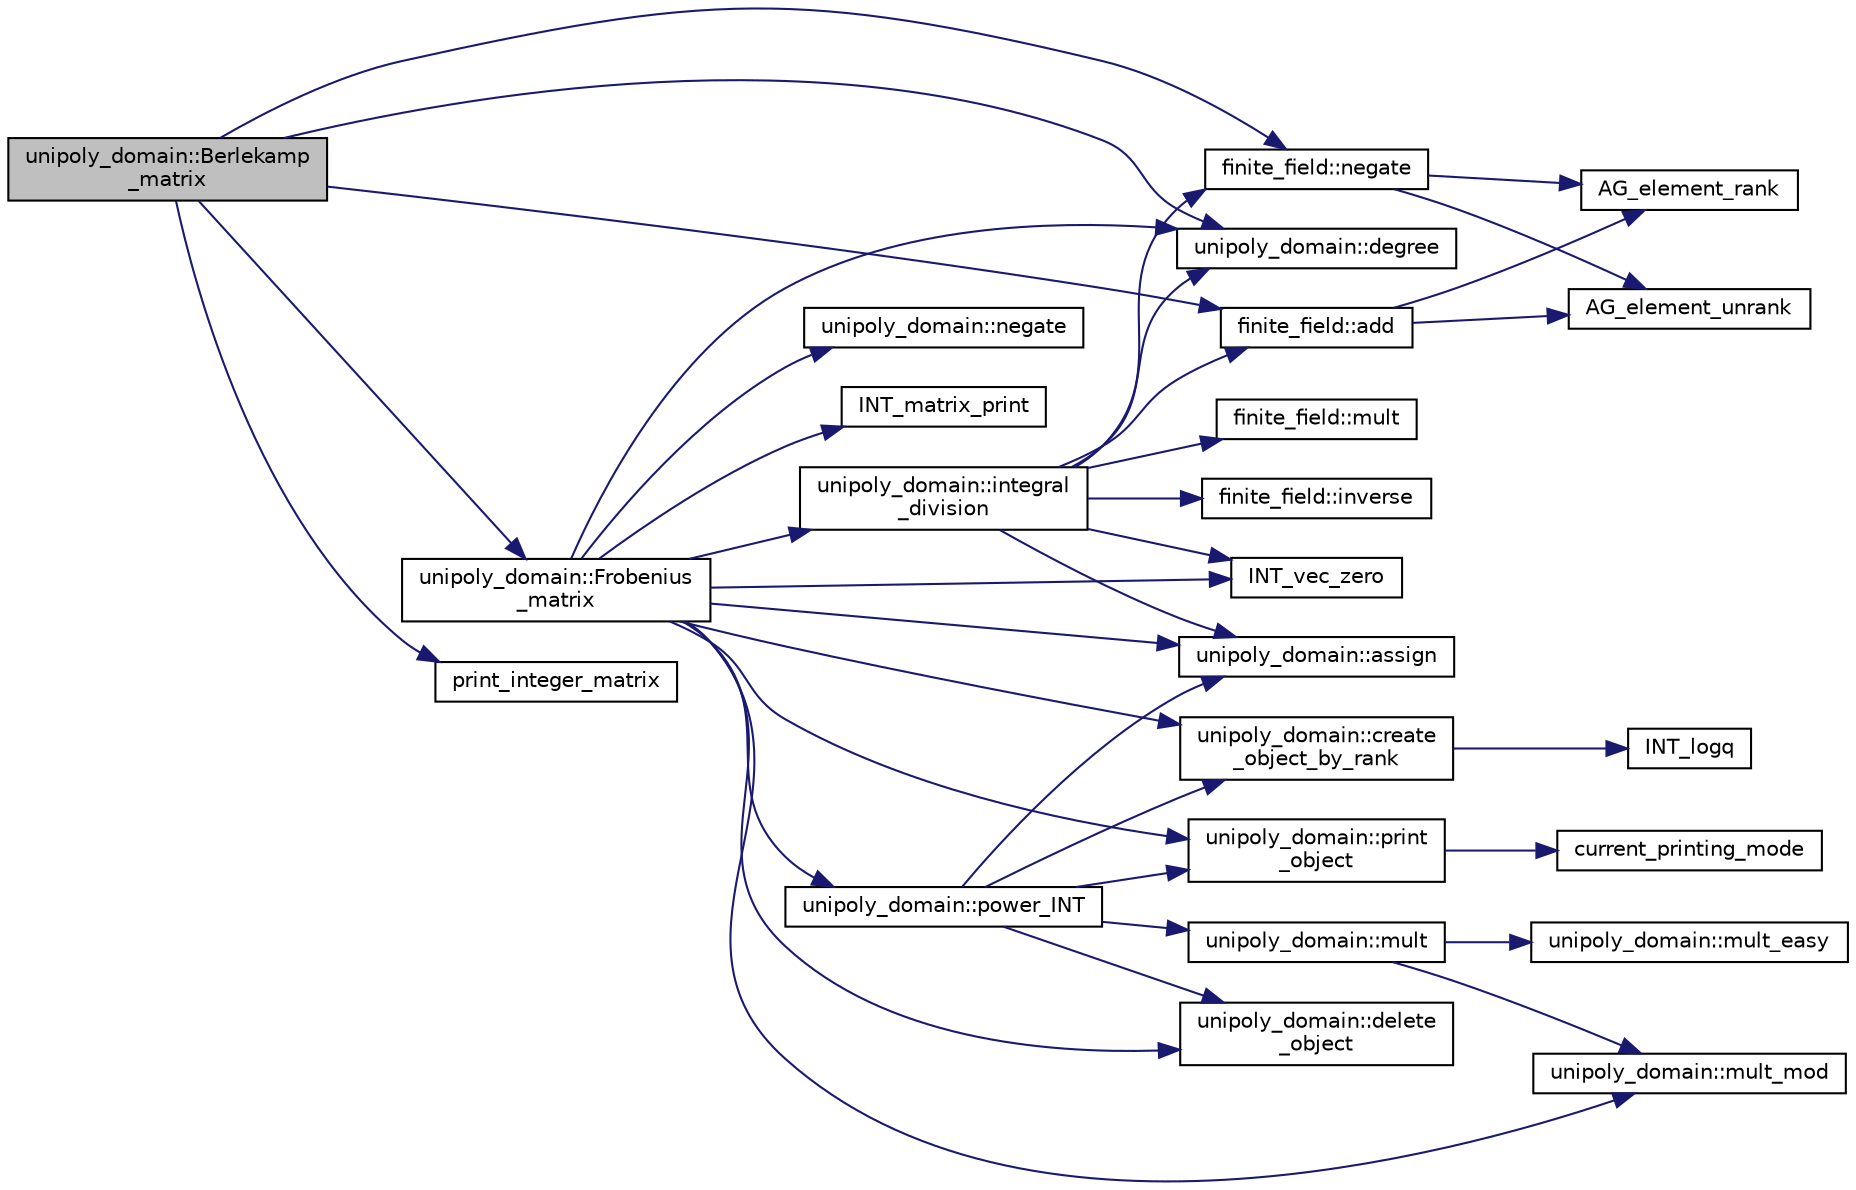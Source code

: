 digraph "unipoly_domain::Berlekamp_matrix"
{
  edge [fontname="Helvetica",fontsize="10",labelfontname="Helvetica",labelfontsize="10"];
  node [fontname="Helvetica",fontsize="10",shape=record];
  rankdir="LR";
  Node41 [label="unipoly_domain::Berlekamp\l_matrix",height=0.2,width=0.4,color="black", fillcolor="grey75", style="filled", fontcolor="black"];
  Node41 -> Node42 [color="midnightblue",fontsize="10",style="solid",fontname="Helvetica"];
  Node42 [label="unipoly_domain::degree",height=0.2,width=0.4,color="black", fillcolor="white", style="filled",URL="$da/d3c/classunipoly__domain.html#afb7ee70ad99925f54d4d56bd27828dd2"];
  Node41 -> Node43 [color="midnightblue",fontsize="10",style="solid",fontname="Helvetica"];
  Node43 [label="unipoly_domain::Frobenius\l_matrix",height=0.2,width=0.4,color="black", fillcolor="white", style="filled",URL="$da/d3c/classunipoly__domain.html#a861279fd941d6bad64e6ec13279453af"];
  Node43 -> Node42 [color="midnightblue",fontsize="10",style="solid",fontname="Helvetica"];
  Node43 -> Node44 [color="midnightblue",fontsize="10",style="solid",fontname="Helvetica"];
  Node44 [label="unipoly_domain::print\l_object",height=0.2,width=0.4,color="black", fillcolor="white", style="filled",URL="$da/d3c/classunipoly__domain.html#ad73fd87ed54b67e1091ece74f80ff6d7"];
  Node44 -> Node45 [color="midnightblue",fontsize="10",style="solid",fontname="Helvetica"];
  Node45 [label="current_printing_mode",height=0.2,width=0.4,color="black", fillcolor="white", style="filled",URL="$d9/d60/discreta_8h.html#afcd81bfedce13a2f5f14361608e763f2"];
  Node43 -> Node46 [color="midnightblue",fontsize="10",style="solid",fontname="Helvetica"];
  Node46 [label="INT_vec_zero",height=0.2,width=0.4,color="black", fillcolor="white", style="filled",URL="$df/dbf/sajeeb_8_c.html#aa8c9c7977203577026080f546fe4980f"];
  Node43 -> Node47 [color="midnightblue",fontsize="10",style="solid",fontname="Helvetica"];
  Node47 [label="unipoly_domain::create\l_object_by_rank",height=0.2,width=0.4,color="black", fillcolor="white", style="filled",URL="$da/d3c/classunipoly__domain.html#a3311706a93102009d6d22c69f2f3902f"];
  Node47 -> Node48 [color="midnightblue",fontsize="10",style="solid",fontname="Helvetica"];
  Node48 [label="INT_logq",height=0.2,width=0.4,color="black", fillcolor="white", style="filled",URL="$de/dc5/algebra__and__number__theory_8h.html#ad66b504457b1765dd3de6caa4953c204"];
  Node43 -> Node49 [color="midnightblue",fontsize="10",style="solid",fontname="Helvetica"];
  Node49 [label="unipoly_domain::assign",height=0.2,width=0.4,color="black", fillcolor="white", style="filled",URL="$da/d3c/classunipoly__domain.html#a4742bf0f85fee30ab35fbc1188c39c1d"];
  Node43 -> Node50 [color="midnightblue",fontsize="10",style="solid",fontname="Helvetica"];
  Node50 [label="unipoly_domain::negate",height=0.2,width=0.4,color="black", fillcolor="white", style="filled",URL="$da/d3c/classunipoly__domain.html#aee813393f1a46078f9de351a8c401866"];
  Node43 -> Node51 [color="midnightblue",fontsize="10",style="solid",fontname="Helvetica"];
  Node51 [label="unipoly_domain::power_INT",height=0.2,width=0.4,color="black", fillcolor="white", style="filled",URL="$da/d3c/classunipoly__domain.html#afb7679c16c8e33167df2b95e6d191f79"];
  Node51 -> Node44 [color="midnightblue",fontsize="10",style="solid",fontname="Helvetica"];
  Node51 -> Node47 [color="midnightblue",fontsize="10",style="solid",fontname="Helvetica"];
  Node51 -> Node49 [color="midnightblue",fontsize="10",style="solid",fontname="Helvetica"];
  Node51 -> Node52 [color="midnightblue",fontsize="10",style="solid",fontname="Helvetica"];
  Node52 [label="unipoly_domain::mult",height=0.2,width=0.4,color="black", fillcolor="white", style="filled",URL="$da/d3c/classunipoly__domain.html#a0071f939bb75d6ee6a09c4029d3d34c1"];
  Node52 -> Node53 [color="midnightblue",fontsize="10",style="solid",fontname="Helvetica"];
  Node53 [label="unipoly_domain::mult_mod",height=0.2,width=0.4,color="black", fillcolor="white", style="filled",URL="$da/d3c/classunipoly__domain.html#a628113bead6a494ce25e7bac8d989c75"];
  Node52 -> Node54 [color="midnightblue",fontsize="10",style="solid",fontname="Helvetica"];
  Node54 [label="unipoly_domain::mult_easy",height=0.2,width=0.4,color="black", fillcolor="white", style="filled",URL="$da/d3c/classunipoly__domain.html#a99f9557c655bdee8976512e0444b502a"];
  Node51 -> Node55 [color="midnightblue",fontsize="10",style="solid",fontname="Helvetica"];
  Node55 [label="unipoly_domain::delete\l_object",height=0.2,width=0.4,color="black", fillcolor="white", style="filled",URL="$da/d3c/classunipoly__domain.html#ad46bf5ef8df170a76df6623be4260301"];
  Node43 -> Node56 [color="midnightblue",fontsize="10",style="solid",fontname="Helvetica"];
  Node56 [label="unipoly_domain::integral\l_division",height=0.2,width=0.4,color="black", fillcolor="white", style="filled",URL="$da/d3c/classunipoly__domain.html#a22f73567ccec05778c3a67fd85c5e413"];
  Node56 -> Node42 [color="midnightblue",fontsize="10",style="solid",fontname="Helvetica"];
  Node56 -> Node49 [color="midnightblue",fontsize="10",style="solid",fontname="Helvetica"];
  Node56 -> Node57 [color="midnightblue",fontsize="10",style="solid",fontname="Helvetica"];
  Node57 [label="finite_field::inverse",height=0.2,width=0.4,color="black", fillcolor="white", style="filled",URL="$df/d5a/classfinite__field.html#a69f2a12c01e70b7ce2d115c5221c9cdd"];
  Node56 -> Node46 [color="midnightblue",fontsize="10",style="solid",fontname="Helvetica"];
  Node56 -> Node58 [color="midnightblue",fontsize="10",style="solid",fontname="Helvetica"];
  Node58 [label="finite_field::mult",height=0.2,width=0.4,color="black", fillcolor="white", style="filled",URL="$df/d5a/classfinite__field.html#a24fb5917aa6d4d656fd855b7f44a13b0"];
  Node56 -> Node59 [color="midnightblue",fontsize="10",style="solid",fontname="Helvetica"];
  Node59 [label="finite_field::negate",height=0.2,width=0.4,color="black", fillcolor="white", style="filled",URL="$df/d5a/classfinite__field.html#aa9d798298f25d4a9262b5bc5f1733e31"];
  Node59 -> Node60 [color="midnightblue",fontsize="10",style="solid",fontname="Helvetica"];
  Node60 [label="AG_element_unrank",height=0.2,width=0.4,color="black", fillcolor="white", style="filled",URL="$d4/d67/geometry_8h.html#a4a33b86c87b2879b97cfa1327abe2885"];
  Node59 -> Node61 [color="midnightblue",fontsize="10",style="solid",fontname="Helvetica"];
  Node61 [label="AG_element_rank",height=0.2,width=0.4,color="black", fillcolor="white", style="filled",URL="$d4/d67/geometry_8h.html#ab2ac908d07dd8038fd996e26bdc75c17"];
  Node56 -> Node62 [color="midnightblue",fontsize="10",style="solid",fontname="Helvetica"];
  Node62 [label="finite_field::add",height=0.2,width=0.4,color="black", fillcolor="white", style="filled",URL="$df/d5a/classfinite__field.html#a8f12328a27500f3c7be0c849ebbc9d14"];
  Node62 -> Node60 [color="midnightblue",fontsize="10",style="solid",fontname="Helvetica"];
  Node62 -> Node61 [color="midnightblue",fontsize="10",style="solid",fontname="Helvetica"];
  Node43 -> Node53 [color="midnightblue",fontsize="10",style="solid",fontname="Helvetica"];
  Node43 -> Node63 [color="midnightblue",fontsize="10",style="solid",fontname="Helvetica"];
  Node63 [label="INT_matrix_print",height=0.2,width=0.4,color="black", fillcolor="white", style="filled",URL="$d5/db4/io__and__os_8h.html#afd4180a24bef3a2b584668a4eaf607ff"];
  Node43 -> Node55 [color="midnightblue",fontsize="10",style="solid",fontname="Helvetica"];
  Node41 -> Node59 [color="midnightblue",fontsize="10",style="solid",fontname="Helvetica"];
  Node41 -> Node62 [color="midnightblue",fontsize="10",style="solid",fontname="Helvetica"];
  Node41 -> Node64 [color="midnightblue",fontsize="10",style="solid",fontname="Helvetica"];
  Node64 [label="print_integer_matrix",height=0.2,width=0.4,color="black", fillcolor="white", style="filled",URL="$d5/db4/io__and__os_8h.html#ab4d187a9b89a64102b971201b789b653"];
}
